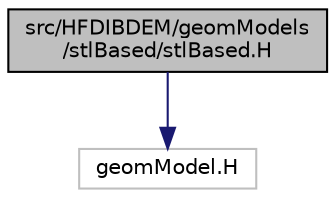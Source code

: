 digraph "src/HFDIBDEM/geomModels/stlBased/stlBased.H"
{
 // LATEX_PDF_SIZE
  edge [fontname="Helvetica",fontsize="10",labelfontname="Helvetica",labelfontsize="10"];
  node [fontname="Helvetica",fontsize="10",shape=record];
  Node1 [label="src/HFDIBDEM/geomModels\l/stlBased/stlBased.H",height=0.2,width=0.4,color="black", fillcolor="grey75", style="filled", fontcolor="black",tooltip=" "];
  Node1 -> Node2 [color="midnightblue",fontsize="10",style="solid"];
  Node2 [label="geomModel.H",height=0.2,width=0.4,color="grey75", fillcolor="white", style="filled",tooltip=" "];
}
